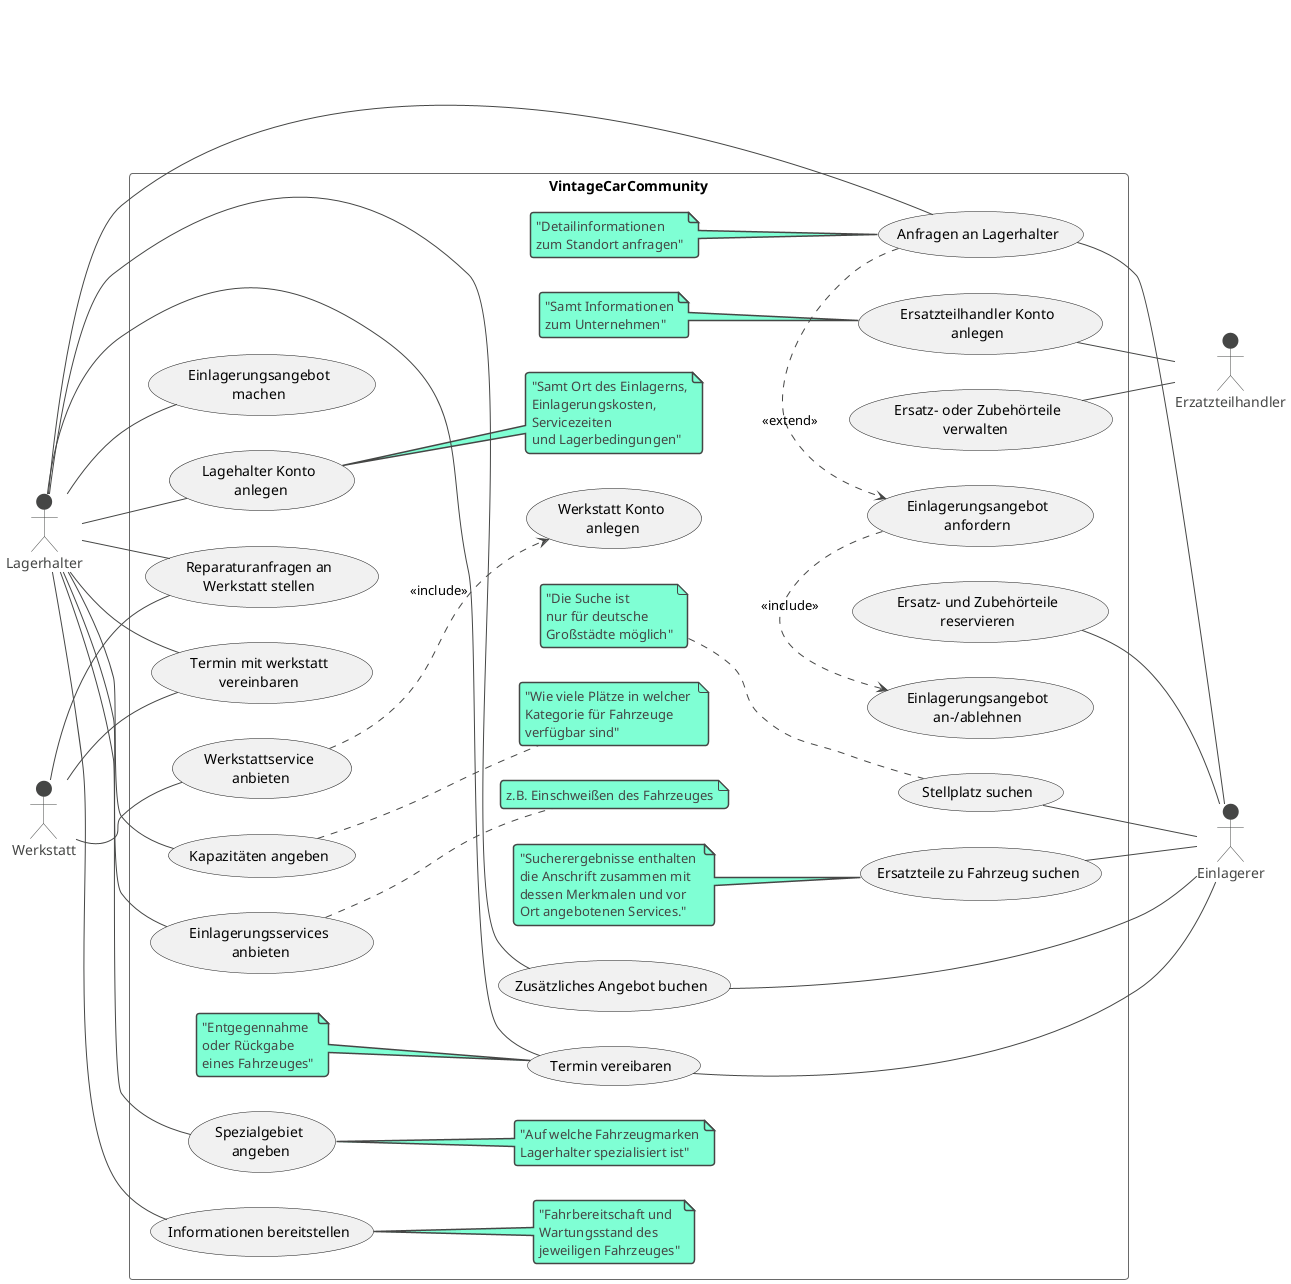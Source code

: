 @startuml
!theme vibrant
left to right direction

actor Lagerhalter as Lagerhalter
actor Einlagerer as Einlagerer
actor Werkstatt as Werkstatt
actor Erzatzteilhandler as Erzatzhandler

rectangle VintageCarCommunity {

usecase "Einlagerungsangebot\nanfordern" as AngebotAn
usecase "Einlagerungsangebot\nan-/ablehnen" as Action
usecase "Anfragen an Lagerhalter" as Anfrage
usecase "Zusätzliches Angebot buchen" as extraAngebot
usecase "Termin vereibaren" as ELTermin
usecase "Werkstatt Konto\n anlegen" as WKRegistrieren
usecase "Werkstattservice\n anbieten" as W_Angebot
usecase "Lagehalter Konto\n anlegen" as LHRegisterieren
usecase "Einlagerungsservices\n anbieten" as Services
usecase "Kapazitäten angeben" as Capacities
usecase "Spezialgebiet\n angeben" as Fahrzeugsmarken
usecase "Informationen bereitstellen" as Info
usecase "Termin mit werkstatt\n vereinbaren " as LHTermin
usecase "Einlagerungsangebot\nmachen" as AngebotM
usecase "Stellplatz suchen" as Platz
usecase "Ersatzteile zu Fahrzeug suchen" as ETSuche
usecase "Reparaturanfragen an\nWerkstatt stellen" as Reparaturanfragen
usecase "Ersatz- und Zubehörteile\nreservieren" as reservieren
usecase "Ersatzteilhandler Konto\nanlegen" as EHRegisterieren
usecase "Ersatz- oder Zubehörteile\nverwalten " as anbieten

Anfrage .> AngebotAn : <<extend>>
AngebotAn .> Action : <<include>>
W_Angebot .> WKRegistrieren : <<include>>


(WKRegistrieren) -[hidden]- (reservieren)
(WKRegistrieren) -[hidden]- (Platz)
(WKRegistrieren) -[hidden]- (ETSuche)
(WKRegistrieren) -[hidden]- (Action)
(WKRegistrieren) -[hidden]- (anbieten)
(WKRegistrieren) -[hidden]- (AngebotAn)
Services -[hidden]- extraAngebot
WKRegistrieren -[hidden]- Anfrage
(W_Angebot) -[hidden]- (WKRegistrieren)

(WKRegistrieren) -[hidden]- (EHRegisterieren)

note left of ETSuche: "Sucherergebnisse enthalten \ndie Anschrift zusammen mit\ndessen Merkmalen und vor\nOrt angebotenen Services."
note left of (Platz) : "Die Suche ist\nnur für deutsche\nGroßstädte möglich"
note left of EHRegisterieren : "Samt Informationen\nzum Unternehmen"
note right of (Services) : z.B. Einschweißen des Fahrzeuges
note right of (LHRegisterieren) : "Samt Ort des Einlagerns,\nEinlagerungskosten,\nServicezeiten \nund Lagerbedingungen"
note right of Capacities : "Wie viele Plätze in welcher \nKategorie für Fahrzeuge\nverfügbar sind"
note right of Fahrzeugsmarken : "Auf welche Fahrzeugmarken\nLagerhalter spezialisiert ist"
note right of Info : "Fahrbereitschaft und\nWartungsstand des\njeweiligen Fahrzeuges"
note left of Anfrage: "Detailinformationen\nzum Standort anfragen"
note left of ELTermin: "Entgegennahme\noder Rückgabe \neines Fahrzeuges"

}

(reservieren) -- Einlagerer
(ELTermin) -- Einlagerer
(Platz) -- Einlagerer
Anfrage -- Einlagerer
ETSuche -- Einlagerer
extraAngebot -- Einlagerer

Lagerhalter -- Anfrage
Lagerhalter -- extraAngebot
Lagerhalter -- Reparaturanfragen
Lagerhalter -- AngebotM
Lagerhalter -- LHRegisterieren
Lagerhalter -- Services
Lagerhalter -- Capacities
Lagerhalter -- Fahrzeugsmarken
Lagerhalter -- Info
Lagerhalter -- LHTermin
Lagerhalter -- ELTermin

Werkstatt -- W_Angebot
Werkstatt -- Reparaturanfragen
Werkstatt -- LHTermin

EHRegisterieren -- Erzatzhandler
(anbieten) -- Erzatzhandler
@enduml